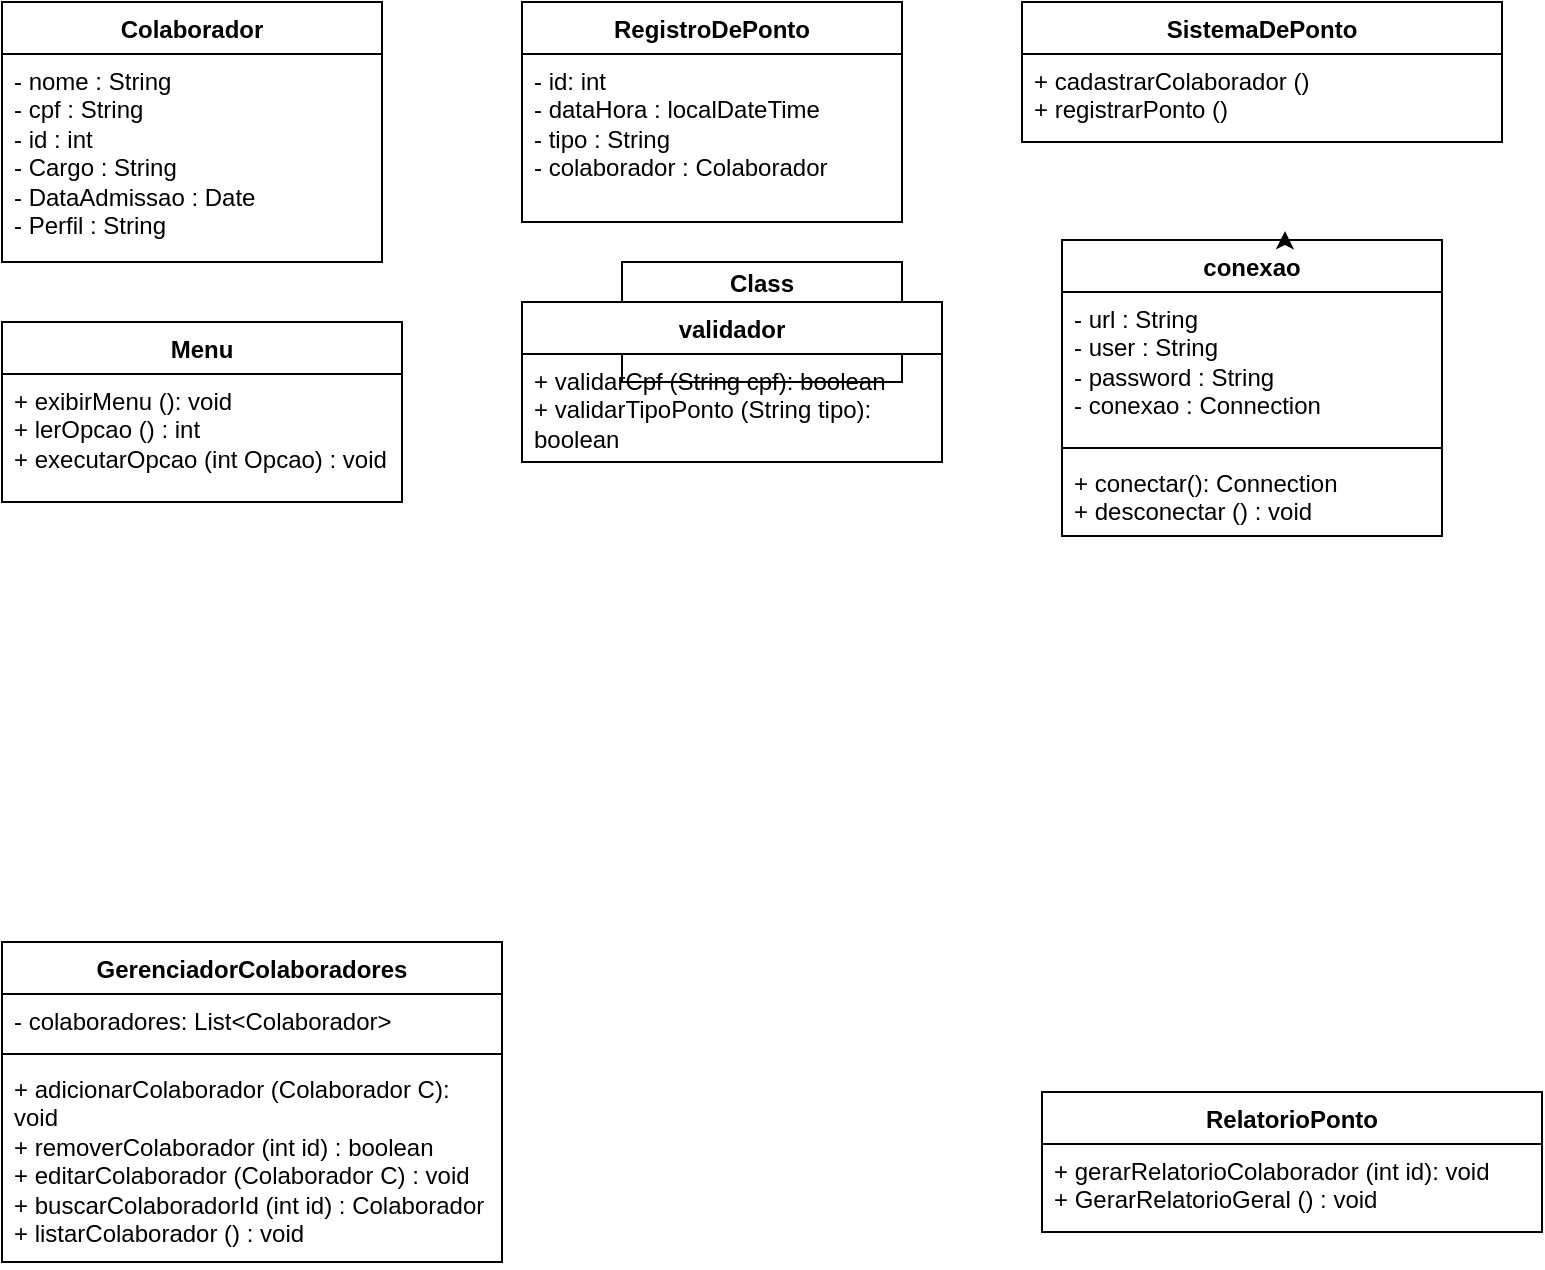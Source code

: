 <mxfile version="26.2.14">
  <diagram id="C5RBs43oDa-KdzZeNtuy" name="Page-1">
    <mxGraphModel dx="1425" dy="536" grid="1" gridSize="10" guides="1" tooltips="1" connect="1" arrows="1" fold="1" page="1" pageScale="1" pageWidth="827" pageHeight="1169" math="0" shadow="0">
      <root>
        <mxCell id="WIyWlLk6GJQsqaUBKTNV-0" />
        <mxCell id="WIyWlLk6GJQsqaUBKTNV-1" parent="WIyWlLk6GJQsqaUBKTNV-0" />
        <mxCell id="B1A5lcR5f1wwEApOaVD2-29" value="Colaborador" style="swimlane;fontStyle=1;align=center;verticalAlign=top;childLayout=stackLayout;horizontal=1;startSize=26;horizontalStack=0;resizeParent=1;resizeParentMax=0;resizeLast=0;collapsible=1;marginBottom=0;whiteSpace=wrap;html=1;" vertex="1" parent="WIyWlLk6GJQsqaUBKTNV-1">
          <mxGeometry x="30" y="40" width="190" height="130" as="geometry" />
        </mxCell>
        <mxCell id="B1A5lcR5f1wwEApOaVD2-30" value="- nome : String&lt;div&gt;- cpf : String&lt;/div&gt;&lt;div&gt;- id : int&lt;/div&gt;&lt;div&gt;- Cargo : String&lt;/div&gt;&lt;div&gt;- DataAdmissao : Date&lt;/div&gt;&lt;div&gt;- Perfil : String&lt;/div&gt;" style="text;strokeColor=none;fillColor=none;align=left;verticalAlign=top;spacingLeft=4;spacingRight=4;overflow=hidden;rotatable=0;points=[[0,0.5],[1,0.5]];portConstraint=eastwest;whiteSpace=wrap;html=1;" vertex="1" parent="B1A5lcR5f1wwEApOaVD2-29">
          <mxGeometry y="26" width="190" height="104" as="geometry" />
        </mxCell>
        <mxCell id="AjqURLkYIezt9xkoh4Z9-2" value="&lt;p style=&quot;margin:0px;margin-top:4px;text-align:center;&quot;&gt;&lt;b&gt;Class&lt;/b&gt;&lt;/p&gt;&lt;hr size=&quot;1&quot; style=&quot;border-style:solid;&quot;/&gt;&lt;div style=&quot;height:2px;&quot;&gt;&lt;/div&gt;&lt;hr size=&quot;1&quot; style=&quot;border-style:solid;&quot;/&gt;&lt;div style=&quot;height:2px;&quot;&gt;&lt;/div&gt;" style="verticalAlign=top;align=left;overflow=fill;html=1;whiteSpace=wrap;" vertex="1" parent="WIyWlLk6GJQsqaUBKTNV-1">
          <mxGeometry x="340" y="170" width="140" height="60" as="geometry" />
        </mxCell>
        <mxCell id="B1A5lcR5f1wwEApOaVD2-38" value="RegistroDePonto" style="swimlane;fontStyle=1;align=center;verticalAlign=top;childLayout=stackLayout;horizontal=1;startSize=26;horizontalStack=0;resizeParent=1;resizeParentMax=0;resizeLast=0;collapsible=1;marginBottom=0;whiteSpace=wrap;html=1;" vertex="1" parent="WIyWlLk6GJQsqaUBKTNV-1">
          <mxGeometry x="290" y="40" width="190" height="110" as="geometry" />
        </mxCell>
        <mxCell id="B1A5lcR5f1wwEApOaVD2-39" value="- id: int&lt;div&gt;- dataHora : localDateTime&lt;/div&gt;&lt;div&gt;- tipo : String&lt;/div&gt;&lt;div&gt;- colaborador : Colaborador&lt;/div&gt;" style="text;strokeColor=none;fillColor=none;align=left;verticalAlign=top;spacingLeft=4;spacingRight=4;overflow=hidden;rotatable=0;points=[[0,0.5],[1,0.5]];portConstraint=eastwest;whiteSpace=wrap;html=1;" vertex="1" parent="B1A5lcR5f1wwEApOaVD2-38">
          <mxGeometry y="26" width="190" height="84" as="geometry" />
        </mxCell>
        <mxCell id="B1A5lcR5f1wwEApOaVD2-42" value="SistemaDePonto" style="swimlane;fontStyle=1;align=center;verticalAlign=top;childLayout=stackLayout;horizontal=1;startSize=26;horizontalStack=0;resizeParent=1;resizeParentMax=0;resizeLast=0;collapsible=1;marginBottom=0;whiteSpace=wrap;html=1;" vertex="1" parent="WIyWlLk6GJQsqaUBKTNV-1">
          <mxGeometry x="540" y="40" width="240" height="70" as="geometry" />
        </mxCell>
        <mxCell id="B1A5lcR5f1wwEApOaVD2-45" value="+ cadastrarColaborador ()&lt;div&gt;+ registrarPonto ()&lt;/div&gt;&lt;div&gt;&lt;div&gt;&lt;br&gt;&lt;/div&gt;&lt;/div&gt;" style="text;strokeColor=none;fillColor=none;align=left;verticalAlign=top;spacingLeft=4;spacingRight=4;overflow=hidden;rotatable=0;points=[[0,0.5],[1,0.5]];portConstraint=eastwest;whiteSpace=wrap;html=1;" vertex="1" parent="B1A5lcR5f1wwEApOaVD2-42">
          <mxGeometry y="26" width="240" height="44" as="geometry" />
        </mxCell>
        <mxCell id="B1A5lcR5f1wwEApOaVD2-46" value="conexao" style="swimlane;fontStyle=1;align=center;verticalAlign=top;childLayout=stackLayout;horizontal=1;startSize=26;horizontalStack=0;resizeParent=1;resizeParentMax=0;resizeLast=0;collapsible=1;marginBottom=0;whiteSpace=wrap;html=1;" vertex="1" parent="WIyWlLk6GJQsqaUBKTNV-1">
          <mxGeometry x="560" y="159" width="190" height="148" as="geometry" />
        </mxCell>
        <mxCell id="B1A5lcR5f1wwEApOaVD2-47" value="- url : String&amp;nbsp;&lt;div&gt;- user : String&lt;/div&gt;&lt;div&gt;- password : String&lt;/div&gt;&lt;div&gt;- conexao : Connection&lt;/div&gt;" style="text;strokeColor=none;fillColor=none;align=left;verticalAlign=top;spacingLeft=4;spacingRight=4;overflow=hidden;rotatable=0;points=[[0,0.5],[1,0.5]];portConstraint=eastwest;whiteSpace=wrap;html=1;" vertex="1" parent="B1A5lcR5f1wwEApOaVD2-46">
          <mxGeometry y="26" width="190" height="74" as="geometry" />
        </mxCell>
        <mxCell id="B1A5lcR5f1wwEApOaVD2-77" value="" style="line;strokeWidth=1;fillColor=none;align=left;verticalAlign=middle;spacingTop=-1;spacingLeft=3;spacingRight=3;rotatable=0;labelPosition=right;points=[];portConstraint=eastwest;strokeColor=inherit;" vertex="1" parent="B1A5lcR5f1wwEApOaVD2-46">
          <mxGeometry y="100" width="190" height="8" as="geometry" />
        </mxCell>
        <mxCell id="B1A5lcR5f1wwEApOaVD2-48" value="" style="line;strokeWidth=1;fillColor=none;align=left;verticalAlign=middle;spacingTop=-1;spacingLeft=3;spacingRight=3;rotatable=0;labelPosition=right;points=[];portConstraint=eastwest;strokeColor=inherit;" vertex="1" parent="B1A5lcR5f1wwEApOaVD2-46">
          <mxGeometry y="108" width="190" as="geometry" />
        </mxCell>
        <mxCell id="B1A5lcR5f1wwEApOaVD2-49" value="+ conectar(): Connection&lt;div&gt;+ desconectar () : void&lt;/div&gt;" style="text;strokeColor=none;fillColor=none;align=left;verticalAlign=top;spacingLeft=4;spacingRight=4;overflow=hidden;rotatable=0;points=[[0,0.5],[1,0.5]];portConstraint=eastwest;whiteSpace=wrap;html=1;" vertex="1" parent="B1A5lcR5f1wwEApOaVD2-46">
          <mxGeometry y="108" width="190" height="40" as="geometry" />
        </mxCell>
        <mxCell id="B1A5lcR5f1wwEApOaVD2-50" value="RelatorioPonto" style="swimlane;fontStyle=1;align=center;verticalAlign=top;childLayout=stackLayout;horizontal=1;startSize=26;horizontalStack=0;resizeParent=1;resizeParentMax=0;resizeLast=0;collapsible=1;marginBottom=0;whiteSpace=wrap;html=1;" vertex="1" parent="WIyWlLk6GJQsqaUBKTNV-1">
          <mxGeometry x="550" y="585" width="250" height="70" as="geometry" />
        </mxCell>
        <mxCell id="B1A5lcR5f1wwEApOaVD2-53" value="+ gerarRelatorioColaborador (int id): void&lt;div&gt;+ GerarRelatorioGeral () : void&lt;/div&gt;" style="text;strokeColor=none;fillColor=none;align=left;verticalAlign=top;spacingLeft=4;spacingRight=4;overflow=hidden;rotatable=0;points=[[0,0.5],[1,0.5]];portConstraint=eastwest;whiteSpace=wrap;html=1;" vertex="1" parent="B1A5lcR5f1wwEApOaVD2-50">
          <mxGeometry y="26" width="250" height="44" as="geometry" />
        </mxCell>
        <mxCell id="B1A5lcR5f1wwEApOaVD2-54" value="Menu" style="swimlane;fontStyle=1;align=center;verticalAlign=top;childLayout=stackLayout;horizontal=1;startSize=26;horizontalStack=0;resizeParent=1;resizeParentMax=0;resizeLast=0;collapsible=1;marginBottom=0;whiteSpace=wrap;html=1;" vertex="1" parent="WIyWlLk6GJQsqaUBKTNV-1">
          <mxGeometry x="30" y="200" width="200" height="90" as="geometry" />
        </mxCell>
        <mxCell id="B1A5lcR5f1wwEApOaVD2-57" value="+ exibirMenu (): void&lt;div&gt;+ lerOpcao () : int&lt;/div&gt;&lt;div&gt;+ executarOpcao (int Opcao) : void&lt;/div&gt;&lt;div&gt;&lt;br&gt;&lt;div&gt;&lt;br&gt;&lt;/div&gt;&lt;/div&gt;" style="text;strokeColor=none;fillColor=none;align=left;verticalAlign=top;spacingLeft=4;spacingRight=4;overflow=hidden;rotatable=0;points=[[0,0.5],[1,0.5]];portConstraint=eastwest;whiteSpace=wrap;html=1;" vertex="1" parent="B1A5lcR5f1wwEApOaVD2-54">
          <mxGeometry y="26" width="200" height="64" as="geometry" />
        </mxCell>
        <mxCell id="B1A5lcR5f1wwEApOaVD2-58" value="validador" style="swimlane;fontStyle=1;align=center;verticalAlign=top;childLayout=stackLayout;horizontal=1;startSize=26;horizontalStack=0;resizeParent=1;resizeParentMax=0;resizeLast=0;collapsible=1;marginBottom=0;whiteSpace=wrap;html=1;" vertex="1" parent="WIyWlLk6GJQsqaUBKTNV-1">
          <mxGeometry x="290" y="190" width="210" height="80" as="geometry" />
        </mxCell>
        <mxCell id="B1A5lcR5f1wwEApOaVD2-61" value="+ validarCpf (String cpf): boolean&lt;div&gt;+ validarTipoPonto (String tipo): boolean&lt;/div&gt;&lt;div&gt;&lt;div&gt;&lt;br&gt;&lt;/div&gt;&lt;/div&gt;" style="text;strokeColor=none;fillColor=none;align=left;verticalAlign=top;spacingLeft=4;spacingRight=4;overflow=hidden;rotatable=0;points=[[0,0.5],[1,0.5]];portConstraint=eastwest;whiteSpace=wrap;html=1;" vertex="1" parent="B1A5lcR5f1wwEApOaVD2-58">
          <mxGeometry y="26" width="210" height="54" as="geometry" />
        </mxCell>
        <mxCell id="B1A5lcR5f1wwEApOaVD2-63" value="GerenciadorColaboradores" style="swimlane;fontStyle=1;align=center;verticalAlign=top;childLayout=stackLayout;horizontal=1;startSize=26;horizontalStack=0;resizeParent=1;resizeParentMax=0;resizeLast=0;collapsible=1;marginBottom=0;whiteSpace=wrap;html=1;" vertex="1" parent="WIyWlLk6GJQsqaUBKTNV-1">
          <mxGeometry x="30" y="510" width="250" height="160" as="geometry">
            <mxRectangle x="304" y="320" width="210" height="30" as="alternateBounds" />
          </mxGeometry>
        </mxCell>
        <mxCell id="B1A5lcR5f1wwEApOaVD2-64" value="- colaboradores: List&amp;lt;Colaborador&amp;gt;" style="text;strokeColor=none;fillColor=none;align=left;verticalAlign=top;spacingLeft=4;spacingRight=4;overflow=hidden;rotatable=0;points=[[0,0.5],[1,0.5]];portConstraint=eastwest;whiteSpace=wrap;html=1;" vertex="1" parent="B1A5lcR5f1wwEApOaVD2-63">
          <mxGeometry y="26" width="250" height="26" as="geometry" />
        </mxCell>
        <mxCell id="B1A5lcR5f1wwEApOaVD2-65" value="" style="line;strokeWidth=1;fillColor=none;align=left;verticalAlign=middle;spacingTop=-1;spacingLeft=3;spacingRight=3;rotatable=0;labelPosition=right;points=[];portConstraint=eastwest;strokeColor=inherit;" vertex="1" parent="B1A5lcR5f1wwEApOaVD2-63">
          <mxGeometry y="52" width="250" height="8" as="geometry" />
        </mxCell>
        <mxCell id="B1A5lcR5f1wwEApOaVD2-66" value="+ adicionarColaborador (Colaborador C): void&lt;div&gt;+ removerColaborador (int id) : boolean&lt;/div&gt;&lt;div&gt;+ editarColaborador (Colaborador C) : void&lt;/div&gt;&lt;div&gt;+ buscarColaboradorId (int id) : Colaborador&lt;/div&gt;&lt;div&gt;+ listarColaborador () : void&lt;/div&gt;&lt;div&gt;&lt;br&gt;&lt;/div&gt;" style="text;strokeColor=none;fillColor=none;align=left;verticalAlign=top;spacingLeft=4;spacingRight=4;overflow=hidden;rotatable=0;points=[[0,0.5],[1,0.5]];portConstraint=eastwest;whiteSpace=wrap;html=1;" vertex="1" parent="B1A5lcR5f1wwEApOaVD2-63">
          <mxGeometry y="60" width="250" height="100" as="geometry" />
        </mxCell>
        <mxCell id="B1A5lcR5f1wwEApOaVD2-76" style="edgeStyle=orthogonalEdgeStyle;rounded=0;orthogonalLoop=1;jettySize=auto;html=1;exitX=0.5;exitY=0;exitDx=0;exitDy=0;entryX=0.587;entryY=-0.03;entryDx=0;entryDy=0;entryPerimeter=0;" edge="1" parent="WIyWlLk6GJQsqaUBKTNV-1" source="B1A5lcR5f1wwEApOaVD2-46" target="B1A5lcR5f1wwEApOaVD2-46">
          <mxGeometry relative="1" as="geometry" />
        </mxCell>
      </root>
    </mxGraphModel>
  </diagram>
</mxfile>
